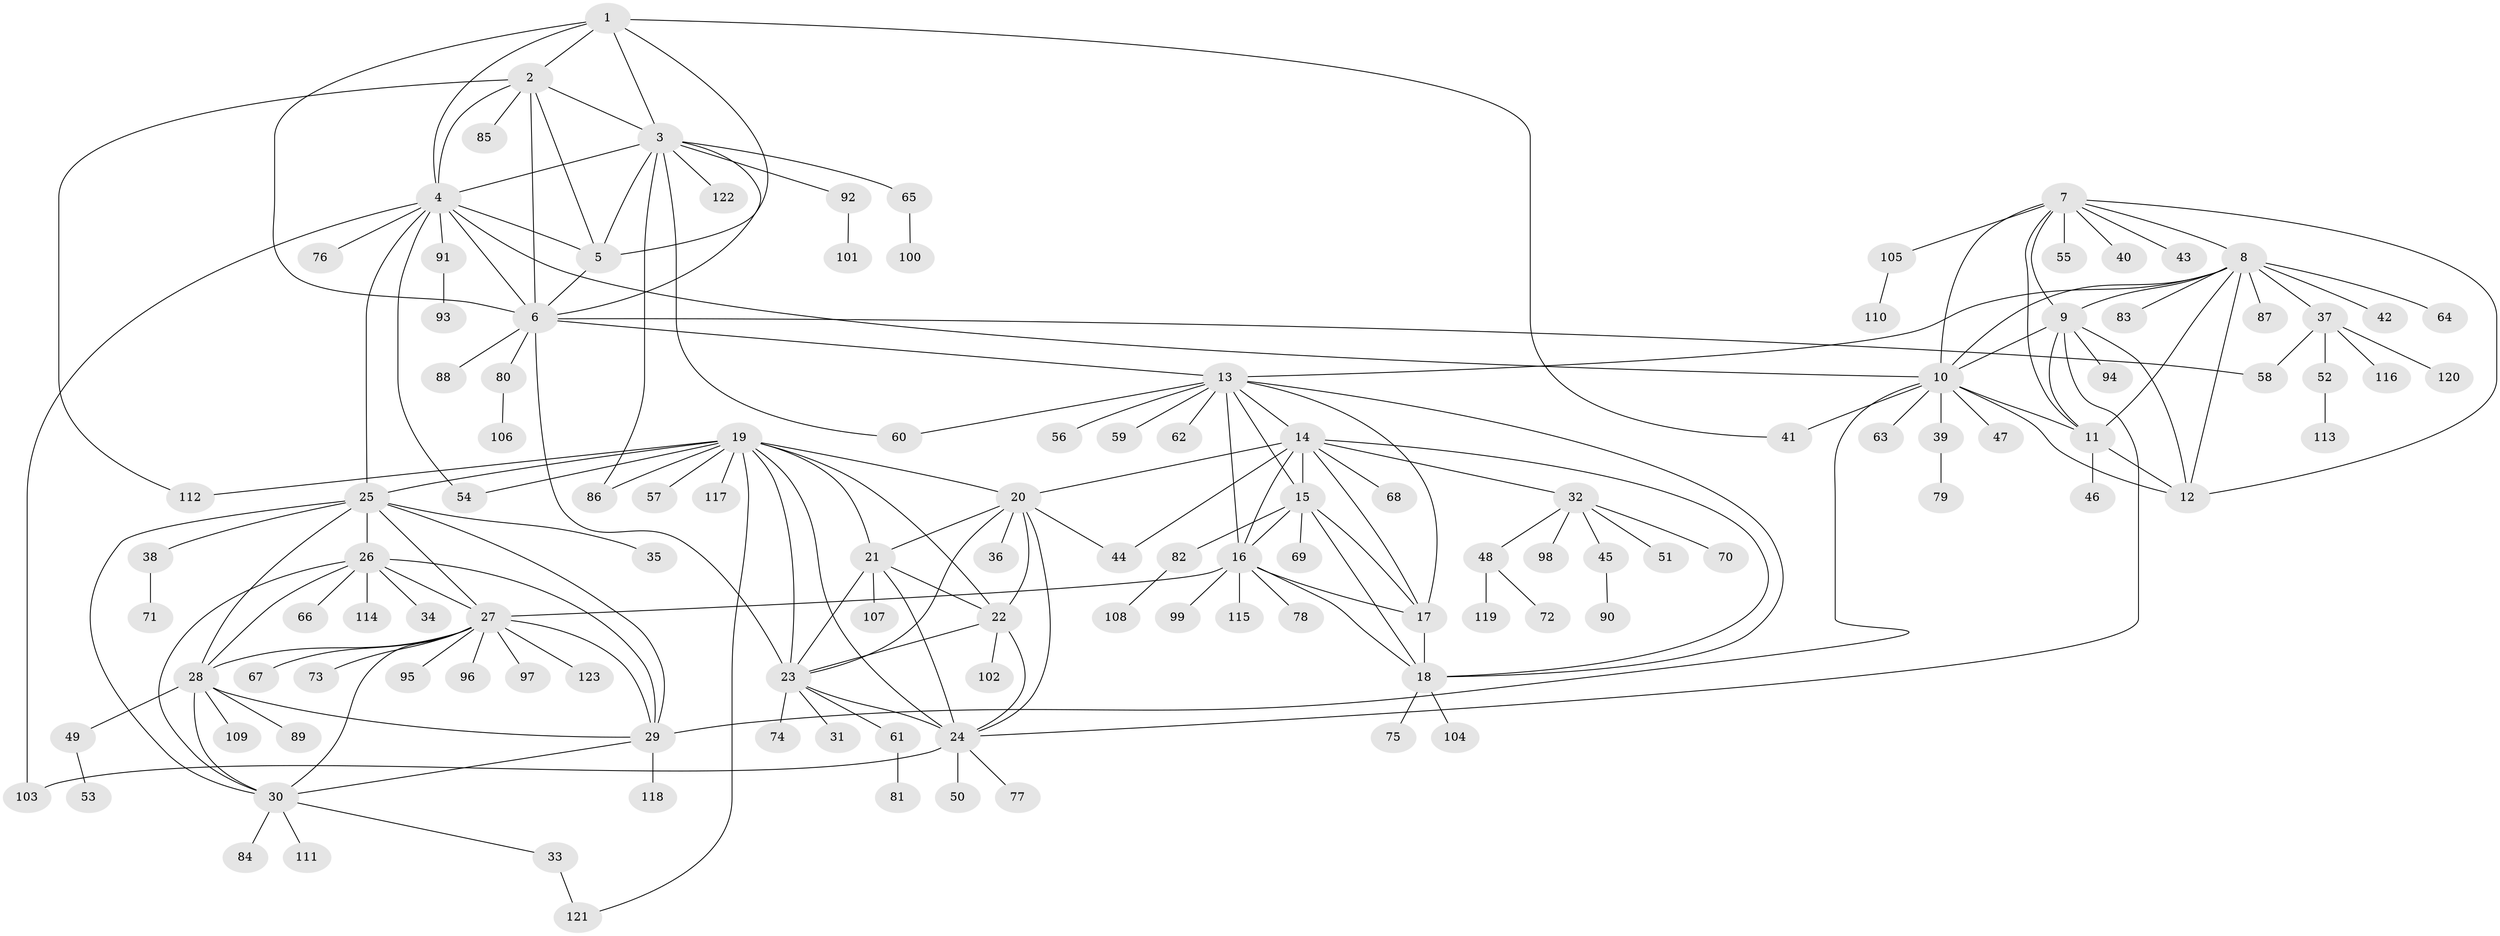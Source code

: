 // Generated by graph-tools (version 1.1) at 2025/37/03/09/25 02:37:44]
// undirected, 123 vertices, 187 edges
graph export_dot {
graph [start="1"]
  node [color=gray90,style=filled];
  1;
  2;
  3;
  4;
  5;
  6;
  7;
  8;
  9;
  10;
  11;
  12;
  13;
  14;
  15;
  16;
  17;
  18;
  19;
  20;
  21;
  22;
  23;
  24;
  25;
  26;
  27;
  28;
  29;
  30;
  31;
  32;
  33;
  34;
  35;
  36;
  37;
  38;
  39;
  40;
  41;
  42;
  43;
  44;
  45;
  46;
  47;
  48;
  49;
  50;
  51;
  52;
  53;
  54;
  55;
  56;
  57;
  58;
  59;
  60;
  61;
  62;
  63;
  64;
  65;
  66;
  67;
  68;
  69;
  70;
  71;
  72;
  73;
  74;
  75;
  76;
  77;
  78;
  79;
  80;
  81;
  82;
  83;
  84;
  85;
  86;
  87;
  88;
  89;
  90;
  91;
  92;
  93;
  94;
  95;
  96;
  97;
  98;
  99;
  100;
  101;
  102;
  103;
  104;
  105;
  106;
  107;
  108;
  109;
  110;
  111;
  112;
  113;
  114;
  115;
  116;
  117;
  118;
  119;
  120;
  121;
  122;
  123;
  1 -- 2;
  1 -- 3;
  1 -- 4;
  1 -- 5;
  1 -- 6;
  1 -- 41;
  2 -- 3;
  2 -- 4;
  2 -- 5;
  2 -- 6;
  2 -- 85;
  2 -- 112;
  3 -- 4;
  3 -- 5;
  3 -- 6;
  3 -- 60;
  3 -- 65;
  3 -- 86;
  3 -- 92;
  3 -- 122;
  4 -- 5;
  4 -- 6;
  4 -- 10;
  4 -- 25;
  4 -- 54;
  4 -- 76;
  4 -- 91;
  4 -- 103;
  5 -- 6;
  6 -- 13;
  6 -- 23;
  6 -- 58;
  6 -- 80;
  6 -- 88;
  7 -- 8;
  7 -- 9;
  7 -- 10;
  7 -- 11;
  7 -- 12;
  7 -- 40;
  7 -- 43;
  7 -- 55;
  7 -- 105;
  8 -- 9;
  8 -- 10;
  8 -- 11;
  8 -- 12;
  8 -- 13;
  8 -- 37;
  8 -- 42;
  8 -- 64;
  8 -- 83;
  8 -- 87;
  9 -- 10;
  9 -- 11;
  9 -- 12;
  9 -- 24;
  9 -- 94;
  10 -- 11;
  10 -- 12;
  10 -- 29;
  10 -- 39;
  10 -- 41;
  10 -- 47;
  10 -- 63;
  11 -- 12;
  11 -- 46;
  13 -- 14;
  13 -- 15;
  13 -- 16;
  13 -- 17;
  13 -- 18;
  13 -- 56;
  13 -- 59;
  13 -- 60;
  13 -- 62;
  14 -- 15;
  14 -- 16;
  14 -- 17;
  14 -- 18;
  14 -- 20;
  14 -- 32;
  14 -- 44;
  14 -- 68;
  15 -- 16;
  15 -- 17;
  15 -- 18;
  15 -- 69;
  15 -- 82;
  16 -- 17;
  16 -- 18;
  16 -- 27;
  16 -- 78;
  16 -- 99;
  16 -- 115;
  17 -- 18;
  18 -- 75;
  18 -- 104;
  19 -- 20;
  19 -- 21;
  19 -- 22;
  19 -- 23;
  19 -- 24;
  19 -- 25;
  19 -- 54;
  19 -- 57;
  19 -- 86;
  19 -- 112;
  19 -- 117;
  19 -- 121;
  20 -- 21;
  20 -- 22;
  20 -- 23;
  20 -- 24;
  20 -- 36;
  20 -- 44;
  21 -- 22;
  21 -- 23;
  21 -- 24;
  21 -- 107;
  22 -- 23;
  22 -- 24;
  22 -- 102;
  23 -- 24;
  23 -- 31;
  23 -- 61;
  23 -- 74;
  24 -- 50;
  24 -- 77;
  24 -- 103;
  25 -- 26;
  25 -- 27;
  25 -- 28;
  25 -- 29;
  25 -- 30;
  25 -- 35;
  25 -- 38;
  26 -- 27;
  26 -- 28;
  26 -- 29;
  26 -- 30;
  26 -- 34;
  26 -- 66;
  26 -- 114;
  27 -- 28;
  27 -- 29;
  27 -- 30;
  27 -- 67;
  27 -- 73;
  27 -- 95;
  27 -- 96;
  27 -- 97;
  27 -- 123;
  28 -- 29;
  28 -- 30;
  28 -- 49;
  28 -- 89;
  28 -- 109;
  29 -- 30;
  29 -- 118;
  30 -- 33;
  30 -- 84;
  30 -- 111;
  32 -- 45;
  32 -- 48;
  32 -- 51;
  32 -- 70;
  32 -- 98;
  33 -- 121;
  37 -- 52;
  37 -- 58;
  37 -- 116;
  37 -- 120;
  38 -- 71;
  39 -- 79;
  45 -- 90;
  48 -- 72;
  48 -- 119;
  49 -- 53;
  52 -- 113;
  61 -- 81;
  65 -- 100;
  80 -- 106;
  82 -- 108;
  91 -- 93;
  92 -- 101;
  105 -- 110;
}
